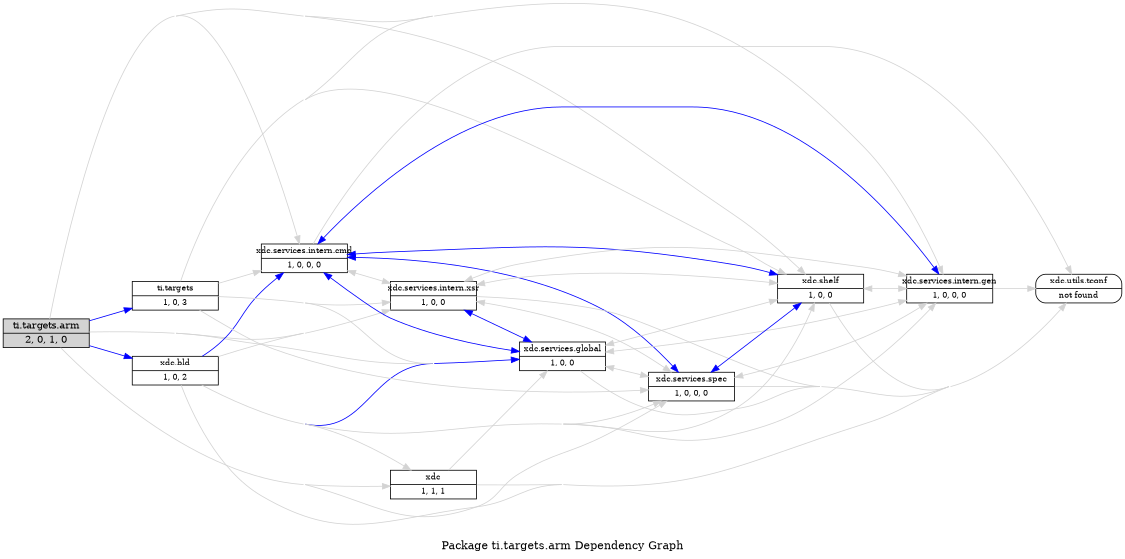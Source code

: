 digraph dependencies {
    label="\nPackage ti.targets.arm Dependency Graph";
    size="7.5,10";
    rankdir=LR;
    ranksep=".75";
    concentrate="true";
    node [fixedsize=true, width=1.5, style=filled, color=black];
    node [font=Helvetica, fontsize=12, fillcolor=lightgrey];
    ti_targets_arm [shape=record,label="ti.targets.arm|2, 0, 1, 0", URL="../../../../../../../../../../rtree/install/trees/products/xdcprod/xdcprod-m76/product/Linux/xdctools_3_20_05_76/packages/ti/targets/arm/package/package.rel.xml"];
    node [fontsize=10, fillcolor=white];

    edge [style=solid, color=blue]
    xdc_bld [shape=record,label="xdc.bld|1, 0, 2", URL="../../../../../../../../../../rtree/install/trees/products/xdcprod/xdcprod-m76/product/Linux/xdctools_3_20_05_76/packages/xdc/bld/package/package.rel.svg"];
    ti_targets_arm -> xdc_bld;
    ti_targets [shape=record,label="ti.targets|1, 0, 3", URL="../../../../../../../../../../rtree/install/trees/products/xdcprod/xdcprod-m76/product/Linux/xdctools_3_20_05_76/packages/ti/targets/package/package.rel.svg"];
    ti_targets_arm -> ti_targets;

    edge [style=solid, color=lightgrey]
    xdc_services_intern_cmd [shape=record,label="xdc.services.intern.cmd|1, 0, 0, 0", URL="../../../../../../../../../../rtree/install/trees/products/xdcprod/xdcprod-m76/product/Linux/xdctools_3_20_05_76/packages/xdc/services/intern/cmd/package/package.rel.svg"];
    ti_targets_arm -> xdc_services_intern_cmd;
    xdc_services_intern_xsr [shape=record,label="xdc.services.intern.xsr|1, 0, 0", URL="../../../../../../../../../../rtree/install/trees/products/xdcprod/xdcprod-m76/product/Linux/xdctools_3_20_05_76/packages/xdc/services/intern/xsr/package/package.rel.svg"];
    ti_targets_arm -> xdc_services_intern_xsr;
    xdc_services_global [shape=record,label="xdc.services.global|1, 0, 0", URL="../../../../../../../../../../rtree/install/trees/products/xdcprod/xdcprod-m76/product/Linux/xdctools_3_20_05_76/packages/xdc/services/global/package/package.rel.svg"];
    ti_targets_arm -> xdc_services_global;
    xdc [shape=record,label="xdc|1, 1, 1", URL="../../../../../../../../../../rtree/install/trees/products/xdcprod/xdcprod-m76/product/Linux/xdctools_3_20_05_76/packages/xdc/package/package.rel.svg"];
    ti_targets_arm -> xdc;
    xdc_services_intern_gen [shape=record,label="xdc.services.intern.gen|1, 0, 0, 0", URL="../../../../../../../../../../rtree/install/trees/products/xdcprod/xdcprod-m76/product/Linux/xdctools_3_20_05_76/packages/xdc/services/intern/gen/package/package.rel.svg"];
    ti_targets_arm -> xdc_services_intern_gen;
    ti_targets_arm -> xdc_bld;
    ti_targets_arm -> ti_targets;
    xdc_shelf [shape=record,label="xdc.shelf|1, 0, 0", URL="../../../../../../../../../../rtree/install/trees/products/xdcprod/xdcprod-m76/product/Linux/xdctools_3_20_05_76/packages/xdc/shelf/package/package.rel.svg"];
    ti_targets_arm -> xdc_shelf;
    xdc_services_spec [shape=record,label="xdc.services.spec|1, 0, 0, 0", URL="../../../../../../../../../../rtree/install/trees/products/xdcprod/xdcprod-m76/product/Linux/xdctools_3_20_05_76/packages/xdc/services/spec/package/package.rel.svg"];
    ti_targets_arm -> xdc_services_spec;

    edge [style=solid, color=blue]
    xdc_services_spec -> xdc_shelf;

    edge [style=solid, color=lightgrey]
    xdc_utils_tconf [shape=record,label="xdc.utils.tconf|not found"style=rounded, ];
    xdc_services_spec -> xdc_utils_tconf;
    xdc_services_spec -> xdc_shelf;
    xdc_services_spec -> xdc_services_global;
    xdc_services_spec -> xdc_services_intern_cmd;
    xdc_services_spec -> xdc_services_intern_xsr;
    xdc_services_spec -> xdc_services_intern_gen;

    edge [style=solid, color=blue]

    edge [style=solid, color=lightgrey]

    edge [style=solid, color=blue]

    edge [style=solid, color=lightgrey]
    xdc_shelf -> xdc_services_spec;
    xdc_shelf -> xdc_utils_tconf;
    xdc_shelf -> xdc_services_global;
    xdc_shelf -> xdc_services_intern_cmd;
    xdc_shelf -> xdc_services_intern_xsr;
    xdc_shelf -> xdc_services_intern_gen;

    edge [style=solid, color=blue]
    xdc_services_intern_gen -> xdc_shelf;
    xdc_services_intern_gen -> xdc_services_spec;
    xdc_services_intern_gen -> xdc_services_global;
    xdc_services_intern_gen -> xdc_services_intern_xsr;

    edge [style=solid, color=lightgrey]
    xdc_services_intern_gen -> xdc_services_spec;
    xdc_services_intern_gen -> xdc_utils_tconf;
    xdc_services_intern_gen -> xdc_shelf;
    xdc_services_intern_gen -> xdc_services_global;
    xdc_services_intern_gen -> xdc_services_intern_cmd;
    xdc_services_intern_gen -> xdc_services_intern_xsr;

    edge [style=solid, color=blue]

    edge [style=solid, color=lightgrey]
    xdc -> xdc_services_global;
    xdc -> xdc_utils_tconf;

    edge [style=solid, color=blue]

    edge [style=solid, color=lightgrey]
    xdc_services_global -> xdc_services_spec;
    xdc_services_global -> xdc_utils_tconf;
    xdc_services_global -> xdc_shelf;
    xdc_services_global -> xdc_services_intern_cmd;
    xdc_services_global -> xdc_services_intern_xsr;
    xdc_services_global -> xdc_services_intern_gen;

    edge [style=solid, color=blue]
    xdc_services_intern_xsr -> xdc_services_global;

    edge [style=solid, color=lightgrey]
    xdc_services_intern_xsr -> xdc_services_spec;
    xdc_services_intern_xsr -> xdc_utils_tconf;
    xdc_services_intern_xsr -> xdc_shelf;
    xdc_services_intern_xsr -> xdc_services_global;
    xdc_services_intern_xsr -> xdc_services_intern_cmd;
    xdc_services_intern_xsr -> xdc_services_intern_gen;

    edge [style=solid, color=blue]
    xdc_services_intern_cmd -> xdc_shelf;
    xdc_services_intern_cmd -> xdc_services_spec;
    xdc_services_intern_cmd -> xdc_services_global;
    xdc_services_intern_cmd -> xdc_services_intern_gen;

    edge [style=solid, color=lightgrey]
    xdc_services_intern_cmd -> xdc_services_spec;
    xdc_services_intern_cmd -> xdc_utils_tconf;
    xdc_services_intern_cmd -> xdc_shelf;
    xdc_services_intern_cmd -> xdc_services_global;
    xdc_services_intern_cmd -> xdc_services_intern_xsr;
    xdc_services_intern_cmd -> xdc_services_intern_gen;

    edge [style=solid, color=blue]

    edge [style=solid, color=lightgrey]
    ti_targets -> xdc_services_intern_cmd;
    ti_targets -> xdc_services_intern_xsr;
    ti_targets -> xdc_services_global;
    ti_targets -> xdc_services_intern_gen;
    ti_targets -> xdc_shelf;
    ti_targets -> xdc_services_spec;

    edge [style=solid, color=blue]
    xdc_bld -> xdc_services_global;
    xdc_bld -> xdc_services_intern_cmd;

    edge [style=solid, color=lightgrey]
    xdc_bld -> xdc_services_spec;
    xdc_bld -> xdc_utils_tconf;
    xdc_bld -> xdc_shelf;
    xdc_bld -> xdc_services_global;
    xdc_bld -> xdc_services_intern_cmd;
    xdc_bld -> xdc_services_intern_xsr;
    xdc_bld -> xdc;
    xdc_bld -> xdc_services_intern_gen;
}
